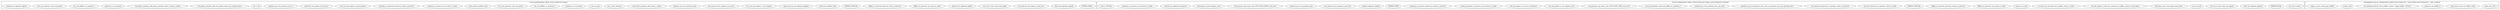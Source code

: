 digraph itimer_c{
		subgraph cluster_do_getitimer{
				label="int do_getitimer(int which, struct itimerval *value)";
				ITIMER_REAL[label="ITIMER_REAL"];
				lock_tsk_sighand_siglock[label="lock_tsk_sighand_siglock"];
				set_interval_tsk_signal_it_real_incr[label="set_interval_tsk_signal_it_real_incr"];
				set_val_it_real_value_tsk_singal[label="set_val_it_real_value_tsk_singal"];
				unlock_tsk_sighand_siglock[label="unlock_tsk_sighand_siglock"];
				jiffies_to_timeval_val_value_it_value[label="jiffies_to_timeval_val_value_it_value"];
				jiffies_to_timeval_interval_value_it_interval[label="jiffies_to_timeval_interval_value_it_interval"];
				ITIMER_VIRTUAL[label="ITIMER_VIRTUAL"];
				read_lock_tasklist_lock[label="read_lock_tasklist_lock"];
				spin_lock_irq_tsk_sighand_siglock[label="spin_lock_irq_tsk_sighand_siglock"];
				set_cval_tsk_signal_it_virt_expires[label="set_cval_tsk_signal_it_virt_expires"];
				set_cinterval_tsk_signal_it_virt_incr[label="set_cinterval_tsk_signal_it_virt_incr"];
				cputime_eq_cval_cputime_zero[label="cputime_eq_cval_cputime_zero"];
				set_utime_cputime_add_utime_t_utime[label="set_utime_cputime_add_utime_t_utime"];
				set_t_next_thread_t[label="set_t_next_thread_t"];
				t_not_eq_tsk[label="t_not_eq_tsk"];
				cputime_le_cval_utime[label="cputime_le_cval_utime"];
				set_cval_jiffies_to_cputime_1[label="set_cval_jiffies_to_cputime_1"];
				set_cval_cputime_sub_cval_utime[label="set_cval_cputime_sub_cval_utime"];
				unlock_tsk_sighand_siglock[label="unlock_tsk_sighand_siglock"];
				read_unlock_tasklist_lock[label="read_unlock_tasklist_lock"];
				cputime_to_timeval_cval_value_it_value[label="cputime_to_timeval_cval_value_it_value"];
				cputime_to_timeval_cinterval_value_it_interval[label="cputime_to_timeval_cinterval_value_it_interval"];
				read_lock_tasklist_lock[label="read_lock_tasklist_lock"];
				lock_tsk_sighand_siglock[label="lock_tsk_sighand_siglock"];
				set_cval_tsk_signal_it_prof_expires[label="set_cval_tsk_signal_it_prof_expires"];
				cinterval_tsk_signal_it_prof_incr[label="cinterval_tsk_signal_it_prof_incr"];
				cputime_eq_cval_cputime_zero_1[label="cputime_eq_cval_cputime_zero_1"];
				set_t_tsk[label="set_t_tsk"];
				set_ptime_cputime_add_tsk_signal_utime_tsk_signal_stime[label="set_ptime_cputime_add_tsk_signal_utime_tsk_signal_stime"];
				set_ptime_cputime_add_ptime_cputime_add_t_utime_t_stime[label="set_ptime_cputime_add_ptime_cputime_add_t_utime_t_stime"];
				set_t_next_thread_t[label="set_t_next_thread_t"];
				t_not_eq_tsk[label="t_not_eq_tsk"];
				cputime_le_cval_ptime[label="cputime_le_cval_ptime"];
				set_cval_jiffies_to_cputime_1_1[label="set_cval_jiffies_to_cputime_1"];
				set_cval_cputime_sub_cval_ptime[label="set_cval_cputime_sub_cval_ptime"];
				unlock_tsk_sighand_siglock_1[label="unlock_tsk_sighand_siglock"];
				read_unlock_tasklist_lock[label="read_unlock_tasklist_lock"];
				cputime_to_timeval_cval_value_it_value[label="cputime_to_timeval_cval_value_it_value"];
				cputime_to_timeval_cinterval_value_it_interval[label="cputime_to_timeval_cinterval_value_it_interval"];
		}

		subgraph cluster_do_setitimer{
				label="int do_setitimer(int which, struct itimerval *value, struct itimerval *ovalue)";
				set_tsk_current[label="set_tsk_current"];
				ITIMER_REAL_1[label="ITIMER_REAL"];
				lock_tsk_sighand_siglock_1[label="lock_tsk_sighand_siglock"];
				set_interval_tsk_signal_it_real_incr[label="set_interval_tsk_signal_it_real_incr"];
				set_val_it_real_value_tsk_signal[label="set_val_it_real_value_tsk_signal"];
				val_not_null[label="val_not_null"];
				del_timer_sync_tsk_signal_real_timer[label="del_timer_sync_tsk_signal_real_timer"];
				set_tsk_signal_it_real_incr_timerval_to_jiffies_value_it_real_timer[label="set_tsk_signal_it_real_incr_timerval_to_jiffies_value_it_real_timer"];
				it_real_arm_tsk_timeval_to_jiffies_value_it_value[label="it_real_arm_tsk_timeval_to_jiffies_value_it_value"];
				unlock_tsk_sighand_siglock[label="unlock_tsk_sighand_siglock"];
				ovalue_not_null[label="ovalue_not_null"];
				jiffies_to_timeval_val_ovalue_it_value[label="jiffies_to_timeval_val_ovalue_it_value"];
				jiffies_to_timeval_interval_ovalue_it_interval[label="jiffies_to_timeval_interval_ovalue_it_interval"];
				ITIMER_VIRTUAL_1[label="ITIMER_VIRTUAL"];
				set_nval_timeval_to_cputime_value_it_value[label="set_nval_timeval_to_cputime_value_it_value"];
				set_ninterval_timeval_to_cputime_value_it_interval[label="set_ninterval_timeval_to_cputime_value_it_interval"];
				read_lock_tasklist_lock[label="read_lock_tasklist_lock"];
				lock_tsk_sighand_siglock[label="lock_tsk_sighand_siglock"];
				set_cval_tsk_signal_it_virt_expires[label="set_cval_tsk_signal_it_virt_expires"];
				set_cinterval_tsk_signal_it_virt_incr[label="set_cinterval_tsk_signal_it_virt_incr"];
				cputime_eq_cval_cputime_zero_null_or_cputime_eq_nval_cputime_zero[label="cputime_eq_cval_cputime_zero_null_or_cputime_eq_nval_cputime_zero"];
				cputime_gt_nval_cputime_zero_not_null[label="cputime_gt_nval_cputime_zero_not_null"];
				set_nval_cputime_add_nval_jiffies_to_cputime_1[label="set_nval_cputime_add_nval_jiffies_to_cputime_1"];
				set_process_cpu_timer_tsk_CPUCLOCK_VIRT_nval_cval[label="set_process_cpu_timer_tsk_CPUCLOCK_VIRT_nval_cval"];
				set_tsk_signal_it_virt_expires_nval[label="set_tsk_signal_it_virt_expires_nval"];
				set_tsk_signal_it_virt_incr_ninterval[label="set_tsk_signal_it_virt_incr_ninterval"];
				unlock_tsk_sighand_siglock[label="unlock_tsk_sighand_siglock"];
				read_unlock_tasklist_lock[label="read_unlock_tasklist_lock"];
				ovalue_cputime_to_timeval_cval_ovalue_it_value[label="ovalue_cputime_to_timeval_cval_ovalue_it_value"];
				cputime_to_timeval_cinterval_ovalue_it_interval[label="cputime_to_timeval_cinterval_ovalue_it_interval"];
				ITIMER_PROF_1[label="ITIMER_PROF"];
				set_nval_timeval_to_cputime_value_it_value[label="set_nval_timeval_to_cputime_value_it_value"];
				set_ninterval_timeval_to_cputime_value_it_interval[label="set_ninterval_timeval_to_cputime_value_it_interval"];
				read_lock_tasklist_lock[label="read_lock_tasklist_lock"];
				locktsk_sighand_siglock[label="locktsk_sighand_siglock"];
				set_cval_tsk_signal_it_prof_expires[label="set_cval_tsk_signal_it_prof_expires"];
				set_cinterval_tsk_signal_it_prof_incr[label="set_cinterval_tsk_signal_it_prof_incr"];
				cputime_eq_cval_cputime_zero_null_or_cputime_eq_nval_cputime_zero[label="cputime_eq_cval_cputime_zero_null_or_cputime_eq_nval_cputime_zero"];
				cputime_gt_nval_cputime_zero[label="cputime_gt_nval_cputime_zero"];
				set_nval_cputime_add_nval_jiffies_to_cputime_1[label="set_nval_cputime_add_nval_jiffies_to_cputime_1"];
				set_process_cpu_timer_tsk_CPUCLOCK_PROF_nval_cval[label="set_process_cpu_timer_tsk_CPUCLOCK_PROF_nval_cval"];
				tsk_signal_it_prof_expires_nval[label="tsk_signal_it_prof_expires_nval"];
				unlock_tsk_sighand_ninterval[label="unlock_tsk_sighand_ninterval"];
				unlock_tsk_sighand_siglock[label="unlock_tsk_sighand_siglock"];
				read_unlock_tasklist_lock[label="read_unlock_tasklist_lock"];
				ovalue_not_null[label="ovalue_not_null"];
				cputime_to_timeval_cval_ovalue_it_value[label="cputime_to_timeval_cval_ovalue_it_value"];
				cputime_to_timeval_cinterval_ovalue_it_interval[label="cputime_to_timeval_cinterval_ovalue_it_interval"];
				return_EINVAL[label="return_EINVAL"];
		}

		subgraph cluster_sys_setitimer{
				label="asmlinkage long sys_setitimer(int which,struct itimerval __user *value,struct itimerval __user *ovalue)";
				value_not_null[label="value_not_null"];
				copy_form_user_set_buffer_value[label="copy_form_user_set_buffer_value"];
				memset_set_buffer_0[label="memset_set_buffer_0"];
				do_setitimer[label="do_setitimer(which, &set_buffer, ovalue ? &get_buffer : NULL);"];
				ovalue_null[label="ovalue_null"];
				copy_to_user[label="copy_to_user_ovalue_get_buffer"];
		}
}
